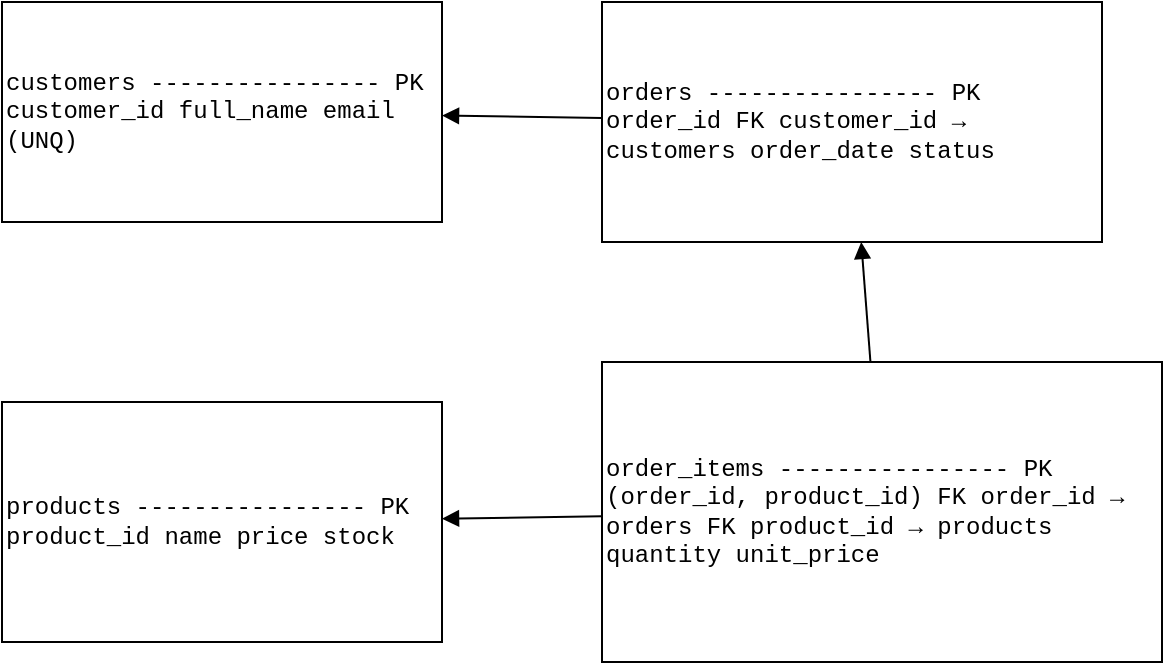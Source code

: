 <mxfile version="24.7.10" type="device">
  <diagram id="erdMin" name="ERD">
    <mxGraphModel dx="1100" dy="700" grid="1" gridSize="10" guides="1" tooltips="1" connect="1" page="1" pageScale="1" pageWidth="3300" pageHeight="2338">
      <root>
        <mxCell id="0"/><mxCell id="1" parent="0"/>

        <mxCell id="customers" value="customers
----------------
PK customer_id
full_name
email (UNQ)" style="shape=rectangle;whiteSpace=wrap;html=1;align=left;fontFamily=Courier New;fontSize=12;" vertex="1" parent="1">
          <mxGeometry x="120" y="120" width="220" height="110" as="geometry"/>
        </mxCell>

        <mxCell id="orders" value="orders
----------------
PK order_id
FK customer_id → customers
order_date
status" style="shape=rectangle;whiteSpace=wrap;html=1;align=left;fontFamily=Courier New;fontSize=12;" vertex="1" parent="1">
          <mxGeometry x="420" y="120" width="250" height="120" as="geometry"/>
        </mxCell>

        <mxCell id="products" value="products
----------------
PK product_id
name
price
stock" style="shape=rectangle;whiteSpace=wrap;html=1;align=left;fontFamily=Courier New;fontSize=12;" vertex="1" parent="1">
          <mxGeometry x="120" y="320" width="220" height="120" as="geometry"/>
        </mxCell>

        <mxCell id="order_items" value="order_items
----------------
PK (order_id, product_id)
FK order_id → orders
FK product_id → products
quantity
unit_price" style="shape=rectangle;whiteSpace=wrap;html=1;align=left;fontFamily=Courier New;fontSize=12;" vertex="1" parent="1">
          <mxGeometry x="420" y="300" width="280" height="150" as="geometry"/>
        </mxCell>

        <!-- Relaciones -->
        <mxCell id="edge_orders_customers" edge="1" parent="1" source="orders" target="customers" style="endArrow=block;html=1;rounded=0;">
          <mxGeometry relative="1" as="geometry"/>
        </mxCell>

        <mxCell id="edge_oi_orders" edge="1" parent="1" source="order_items" target="orders" style="endArrow=block;html=1;rounded=0;">
          <mxGeometry relative="1" as="geometry"/>
        </mxCell>

        <mxCell id="edge_oi_products" edge="1" parent="1" source="order_items" target="products" style="endArrow=block;html=1;rounded=0;">
          <mxGeometry relative="1" as="geometry"/>
        </mxCell>

      </root>
    </mxGraphModel>
  </diagram>
</mxfile>
